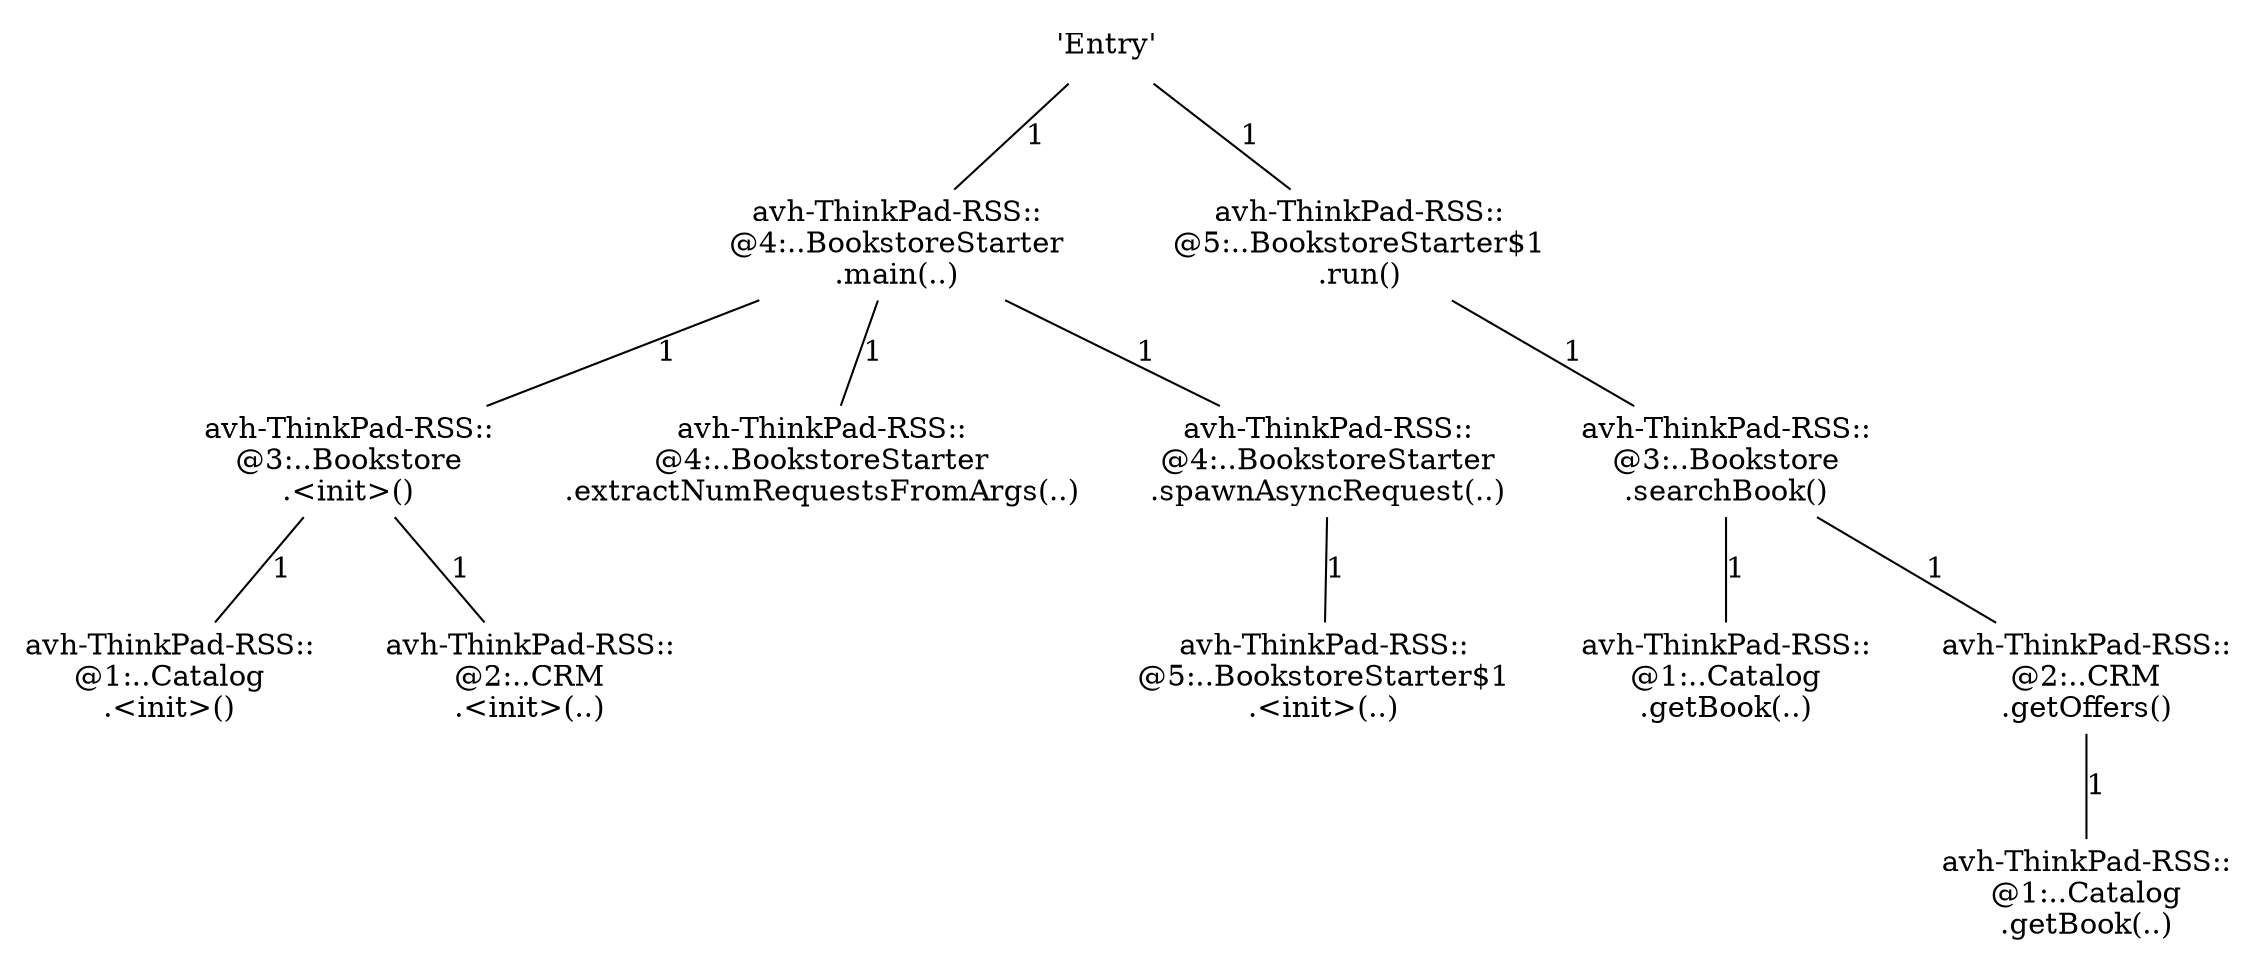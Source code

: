 digraph G {
0[label ="'Entry'",shape=none];
1[label ="avh-ThinkPad-RSS::\n@4:..BookstoreStarter\n.main(..)",shape=none];
2[label ="avh-ThinkPad-RSS::\n@3:..Bookstore\n.<init>()",shape=none];
3[label ="avh-ThinkPad-RSS::\n@1:..Catalog\n.<init>()",shape=none];
4[label ="avh-ThinkPad-RSS::\n@2:..CRM\n.<init>(..)",shape=none];
5[label ="avh-ThinkPad-RSS::\n@4:..BookstoreStarter\n.extractNumRequestsFromArgs(..)",shape=none];
6[label ="avh-ThinkPad-RSS::\n@4:..BookstoreStarter\n.spawnAsyncRequest(..)",shape=none];
7[label ="avh-ThinkPad-RSS::\n@5:..BookstoreStarter$1\n.<init>(..)",shape=none];
8[label ="avh-ThinkPad-RSS::\n@5:..BookstoreStarter$1\n.run()",shape=none];
9[label ="avh-ThinkPad-RSS::\n@3:..Bookstore\n.searchBook()",shape=none];
10[label ="avh-ThinkPad-RSS::\n@1:..Catalog\n.getBook(..)",shape=none];
11[label ="avh-ThinkPad-RSS::\n@2:..CRM\n.getOffers()",shape=none];
12[label ="avh-ThinkPad-RSS::\n@1:..Catalog\n.getBook(..)",shape=none];

0->1[style=solid,arrowhead=none,label="1" ]

1->2[style=solid,arrowhead=none,label="1" ]

2->3[style=solid,arrowhead=none,label="1" ]

2->4[style=solid,arrowhead=none,label="1" ]

1->5[style=solid,arrowhead=none,label="1" ]

1->6[style=solid,arrowhead=none,label="1" ]

6->7[style=solid,arrowhead=none,label="1" ]

0->8[style=solid,arrowhead=none,label="1" ]

8->9[style=solid,arrowhead=none,label="1" ]

9->10[style=solid,arrowhead=none,label="1" ]

9->11[style=solid,arrowhead=none,label="1" ]

11->12[style=solid,arrowhead=none,label="1" ]

}
